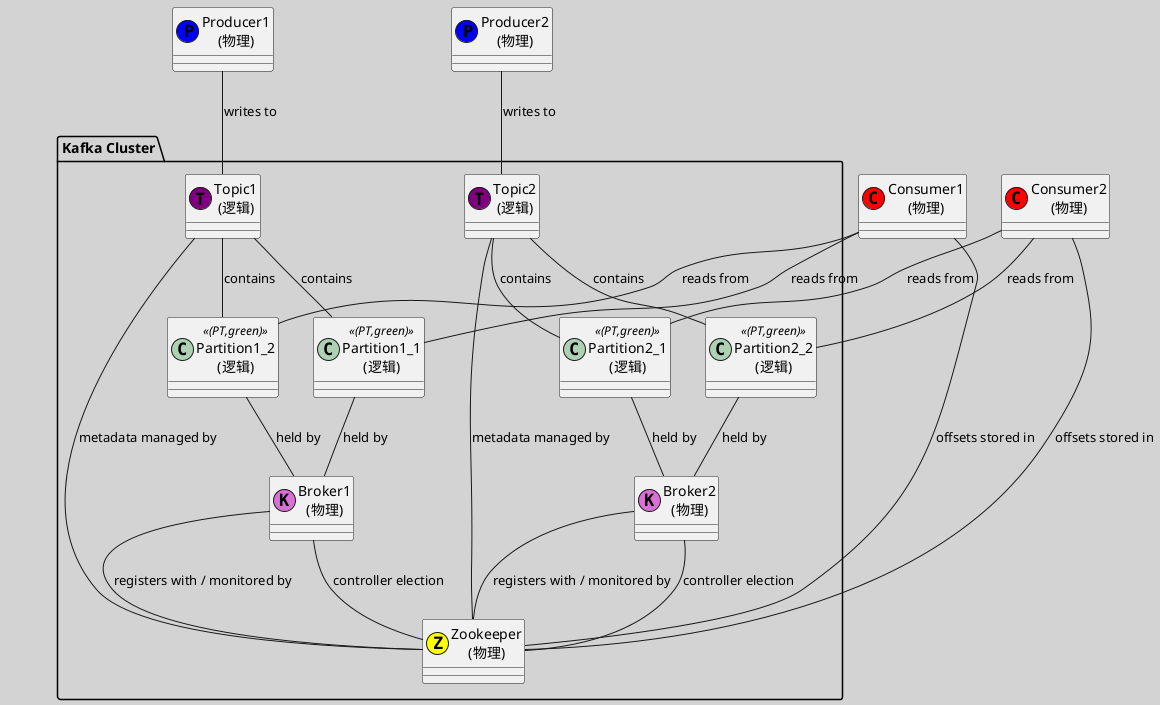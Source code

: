 @startuml
skinparam backgroundColor #D3D3D3

!define KafkaNode(x) class x << (K,orchid) >> 
!define ZookeeperNode(x) class x << (Z,yellow) >> 
!define ProducerNode(x) class x << (P,blue) >> 
!define ConsumerNode(x) class x << (C,red) >> 
!define PartitionNode(x) class x << (PT,green) >> 

package "Kafka Cluster" {
    KafkaNode("Broker1\n(物理)") 
    KafkaNode("Broker2\n(物理)") 
    ZookeeperNode("Zookeeper\n(物理)") 

    class "Topic1\n(逻辑)" << (T,purple) >> 
    class "Topic2\n(逻辑)" << (T,purple) >> 

    PartitionNode("Partition1_1\n(逻辑)") 
    PartitionNode("Partition1_2\n(逻辑)") 
    PartitionNode("Partition2_1\n(逻辑)") 
    PartitionNode("Partition2_2\n(逻辑)") 

    "Topic1\n(逻辑)" -- "Partition1_1\n(逻辑)" : contains
    "Topic1\n(逻辑)" -- "Partition1_2\n(逻辑)" : contains
    "Topic2\n(逻辑)" -- "Partition2_1\n(逻辑)" : contains
    "Topic2\n(逻辑)" -- "Partition2_2\n(逻辑)" : contains

    "Partition1_1\n(逻辑)" -- "Broker1\n(物理)" : held by
    "Partition1_2\n(逻辑)" -- "Broker1\n(物理)" : held by
    "Partition2_1\n(逻辑)" -- "Broker2\n(物理)" : held by
    "Partition2_2\n(逻辑)" -- "Broker2\n(物理)" : held by

    "Broker1\n(物理)" -- "Zookeeper\n(物理)" : registers with / monitored by
    "Broker2\n(物理)" -- "Zookeeper\n(物理)" : registers with / monitored by
    "Topic1\n(逻辑)" -- "Zookeeper\n(物理)" : metadata managed by
    "Topic2\n(逻辑)" -- "Zookeeper\n(物理)" : metadata managed by
    "Broker1\n(物理)" -- "Zookeeper\n(物理)" : controller election
    "Broker2\n(物理)" -- "Zookeeper\n(物理)" : controller election
}

ProducerNode("Producer1\n(物理)") 
ProducerNode("Producer2\n(物理)") 
ConsumerNode("Consumer1\n(物理)") 
ConsumerNode("Consumer2\n(物理)") 

"Producer1\n(物理)" -- "Topic1\n(逻辑)" : writes to
"Producer2\n(物理)" -- "Topic2\n(逻辑)" : writes to

"Consumer1\n(物理)" -- "Partition1_1\n(逻辑)" : reads from
"Consumer1\n(物理)" -- "Partition1_2\n(逻辑)" : reads from
"Consumer2\n(物理)" -- "Partition2_1\n(逻辑)" : reads from
"Consumer2\n(物理)" -- "Partition2_2\n(逻辑)" : reads from

' 假设使用旧版本的 Kafka，消费者偏移量还存储在 Zookeeper 中
"Consumer1\n(物理)" -- "Zookeeper\n(物理)" : offsets stored in
"Consumer2\n(物理)" -- "Zookeeper\n(物理)" : offsets stored in

@enduml
